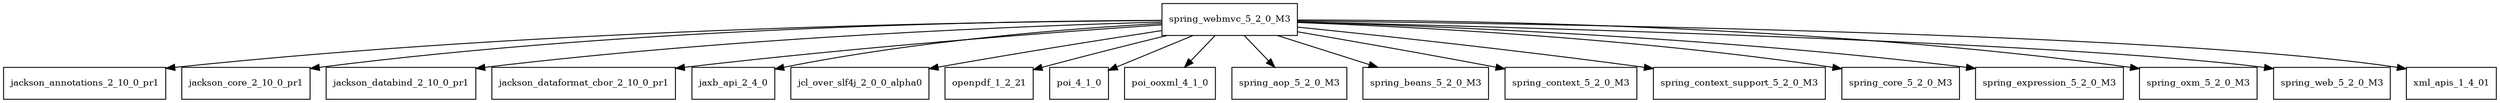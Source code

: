 digraph spring_webmvc_5_2_0_M3_dependencies {
  node [shape = box, fontsize=10.0];
  spring_webmvc_5_2_0_M3 -> jackson_annotations_2_10_0_pr1;
  spring_webmvc_5_2_0_M3 -> jackson_core_2_10_0_pr1;
  spring_webmvc_5_2_0_M3 -> jackson_databind_2_10_0_pr1;
  spring_webmvc_5_2_0_M3 -> jackson_dataformat_cbor_2_10_0_pr1;
  spring_webmvc_5_2_0_M3 -> jaxb_api_2_4_0;
  spring_webmvc_5_2_0_M3 -> jcl_over_slf4j_2_0_0_alpha0;
  spring_webmvc_5_2_0_M3 -> openpdf_1_2_21;
  spring_webmvc_5_2_0_M3 -> poi_4_1_0;
  spring_webmvc_5_2_0_M3 -> poi_ooxml_4_1_0;
  spring_webmvc_5_2_0_M3 -> spring_aop_5_2_0_M3;
  spring_webmvc_5_2_0_M3 -> spring_beans_5_2_0_M3;
  spring_webmvc_5_2_0_M3 -> spring_context_5_2_0_M3;
  spring_webmvc_5_2_0_M3 -> spring_context_support_5_2_0_M3;
  spring_webmvc_5_2_0_M3 -> spring_core_5_2_0_M3;
  spring_webmvc_5_2_0_M3 -> spring_expression_5_2_0_M3;
  spring_webmvc_5_2_0_M3 -> spring_oxm_5_2_0_M3;
  spring_webmvc_5_2_0_M3 -> spring_web_5_2_0_M3;
  spring_webmvc_5_2_0_M3 -> xml_apis_1_4_01;
}
